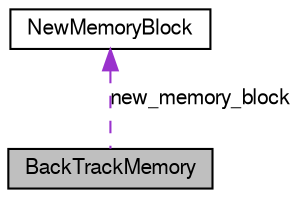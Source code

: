 digraph G
{
  edge [fontname="FreeSans",fontsize="10",labelfontname="FreeSans",labelfontsize="10"];
  node [fontname="FreeSans",fontsize="10",shape=record];
  Node1 [label="BackTrackMemory",height=0.2,width=0.4,color="black", fillcolor="grey75", style="filled" fontcolor="black"];
  Node2 -> Node1 [dir=back,color="darkorchid3",fontsize="10",style="dashed",label="new_memory_block",fontname="FreeSans"];
  Node2 [label="NewMemoryBlock",height=0.2,width=0.4,color="black", fillcolor="white", style="filled",URL="$class_new_memory_block.html",tooltip="Looks after all MoveablePointer to a block of memory, and also the memory itself..."];
}
